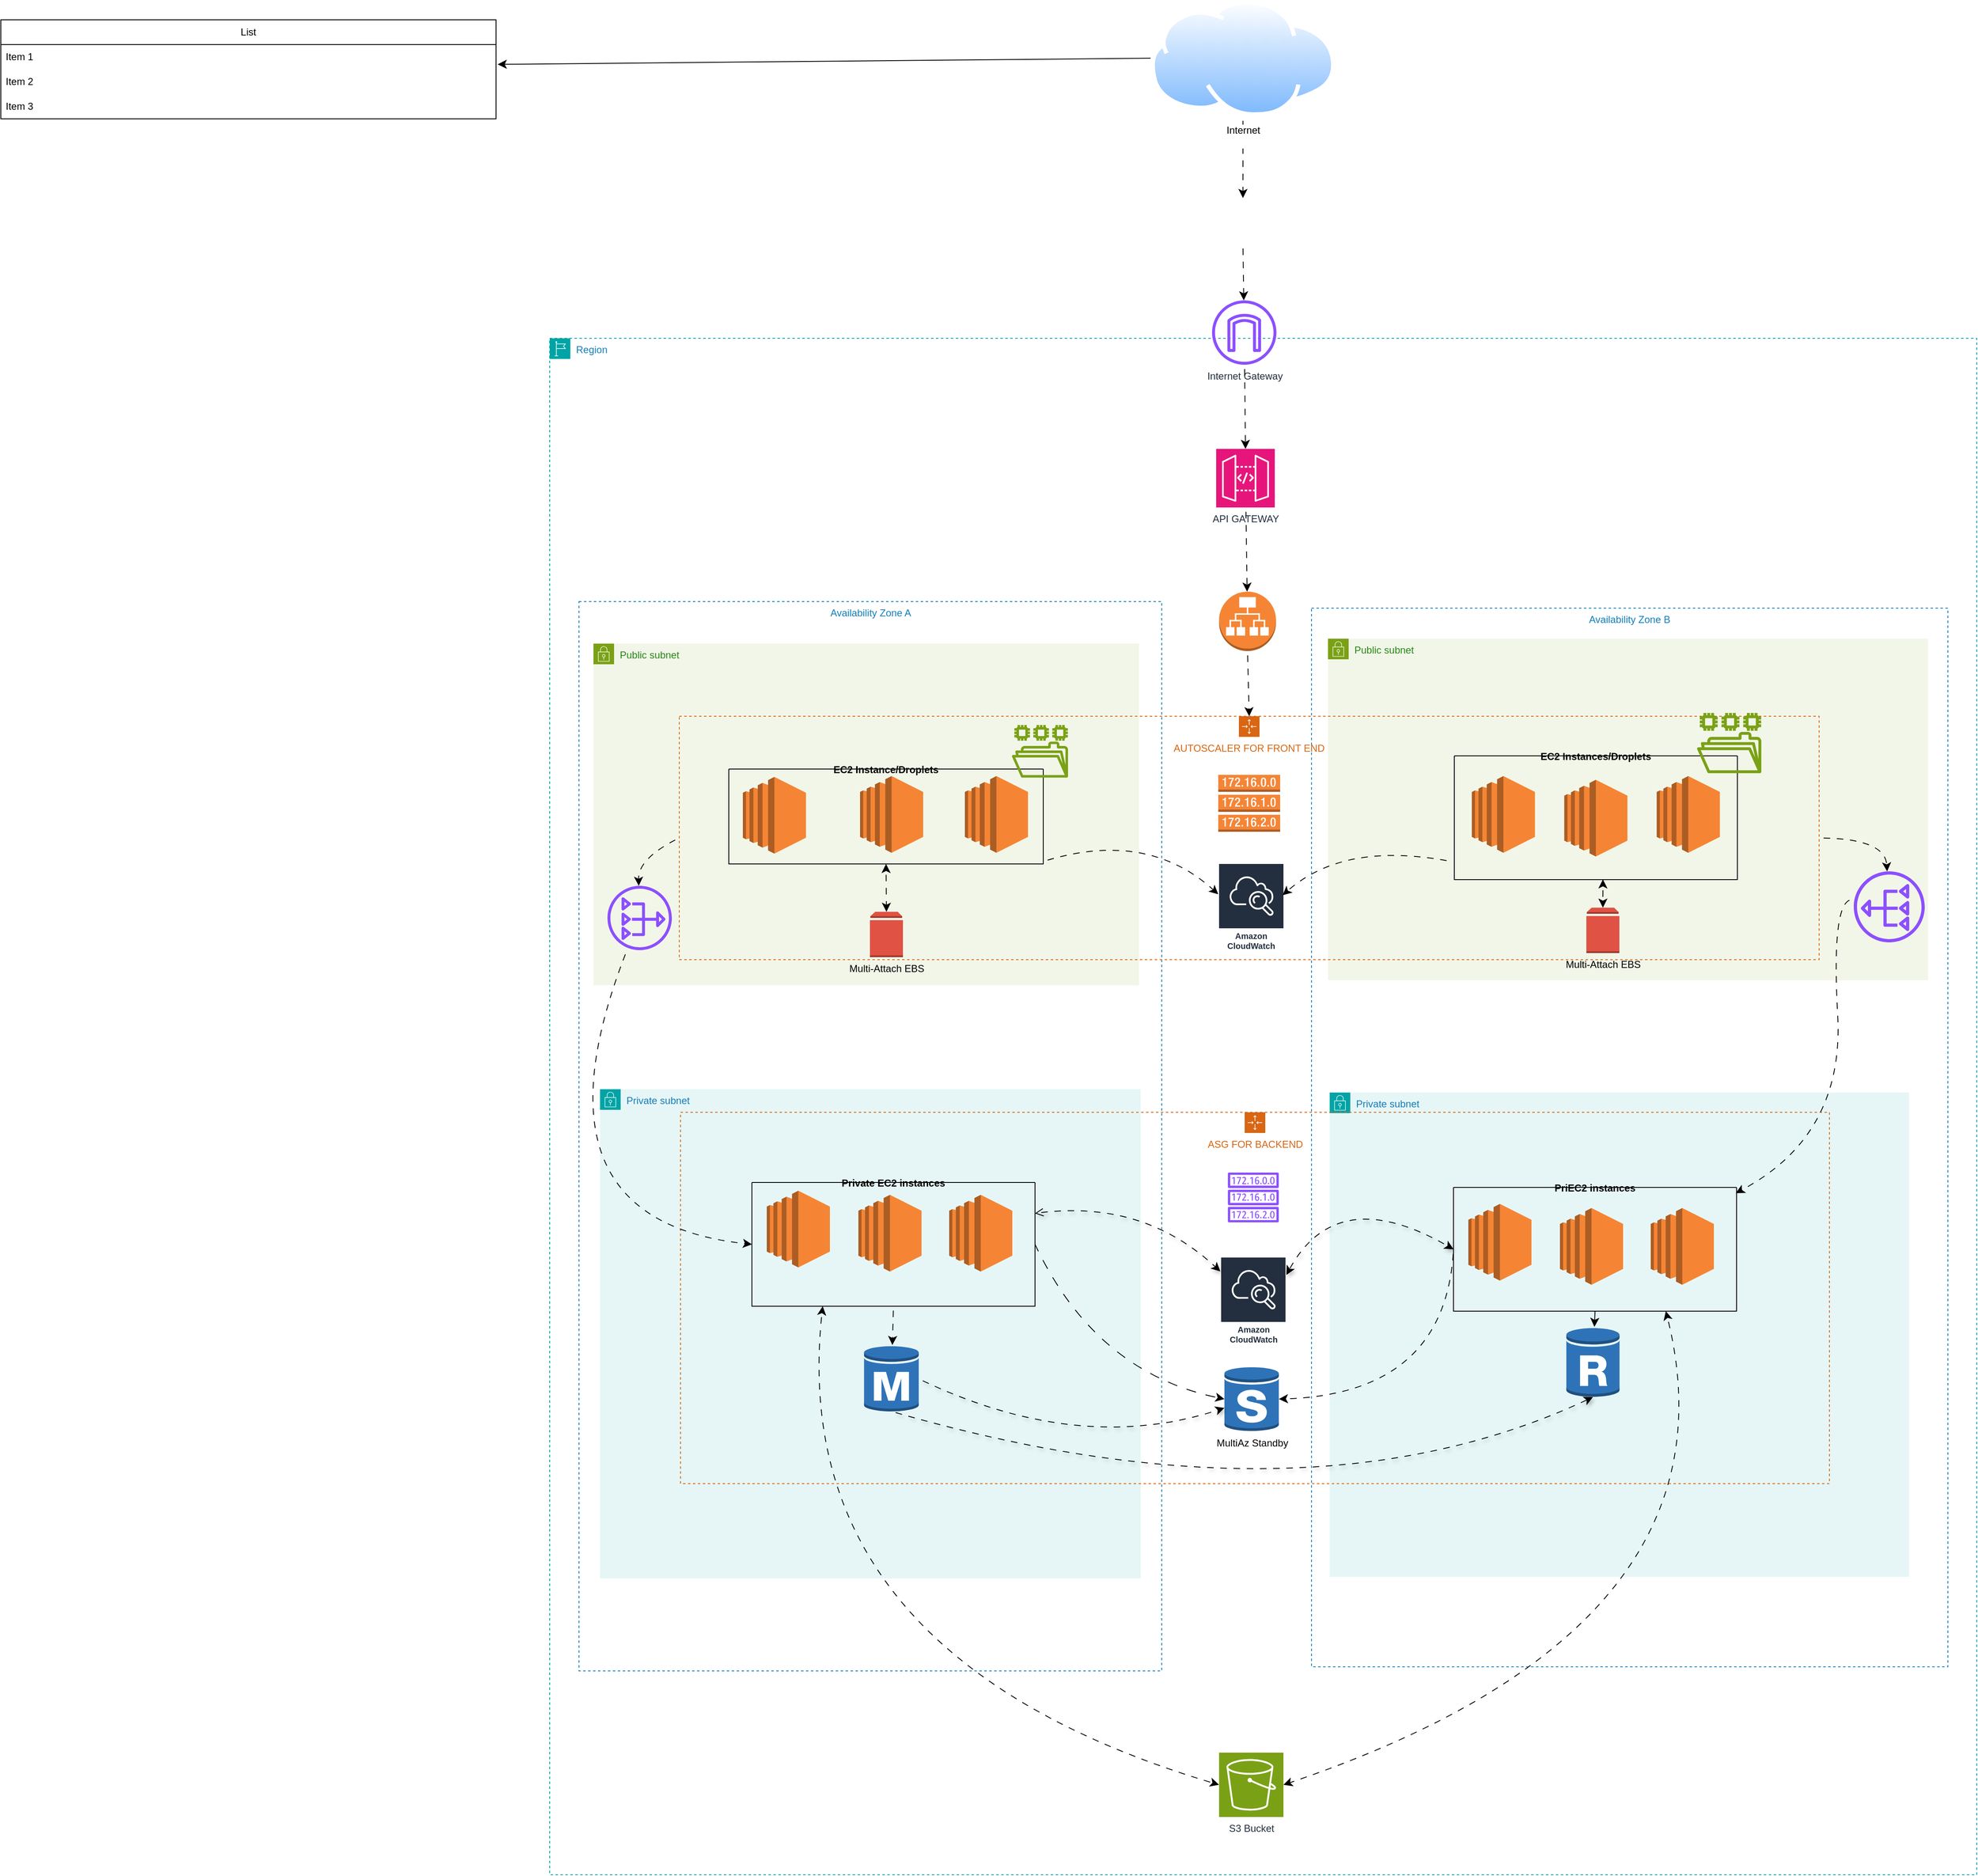 <mxfile version="24.7.4">
  <diagram name="Page-1" id="AvrR7I-T8kngShXja_Sl">
    <mxGraphModel dx="4973" dy="3110" grid="0" gridSize="10" guides="1" tooltips="1" connect="1" arrows="1" fold="1" page="0" pageScale="1" pageWidth="4681" pageHeight="3300" math="0" shadow="0">
      <root>
        <mxCell id="0" />
        <mxCell id="1" parent="0" />
        <mxCell id="LNBwgK4utnNbtnNtv1Aj-1" value="Region" style="points=[[0,0],[0.25,0],[0.5,0],[0.75,0],[1,0],[1,0.25],[1,0.5],[1,0.75],[1,1],[0.75,1],[0.5,1],[0.25,1],[0,1],[0,0.75],[0,0.5],[0,0.25]];outlineConnect=0;gradientColor=none;html=1;whiteSpace=wrap;fontSize=12;fontStyle=0;container=1;pointerEvents=0;collapsible=0;recursiveResize=0;shape=mxgraph.aws4.group;grIcon=mxgraph.aws4.group_region;strokeColor=#00A4A6;fillColor=none;verticalAlign=top;align=left;spacingLeft=30;fontColor=#147EBA;dashed=1;" vertex="1" parent="1">
          <mxGeometry x="-541" y="-216" width="1729" height="1862" as="geometry" />
        </mxCell>
        <mxCell id="LNBwgK4utnNbtnNtv1Aj-2" value="Availability Zone A" style="fillColor=none;strokeColor=#147EBA;dashed=1;verticalAlign=top;fontStyle=0;fontColor=#147EBA;whiteSpace=wrap;html=1;" vertex="1" parent="LNBwgK4utnNbtnNtv1Aj-1">
          <mxGeometry x="35.5" y="319" width="706" height="1296" as="geometry" />
        </mxCell>
        <mxCell id="LNBwgK4utnNbtnNtv1Aj-3" value="Availability Zone B" style="fillColor=none;strokeColor=#147EBA;dashed=1;verticalAlign=top;fontStyle=0;fontColor=#147EBA;whiteSpace=wrap;html=1;" vertex="1" parent="LNBwgK4utnNbtnNtv1Aj-1">
          <mxGeometry x="923" y="327" width="771" height="1283" as="geometry" />
        </mxCell>
        <mxCell id="LNBwgK4utnNbtnNtv1Aj-16" value="Public subnet" style="points=[[0,0],[0.25,0],[0.5,0],[0.75,0],[1,0],[1,0.25],[1,0.5],[1,0.75],[1,1],[0.75,1],[0.5,1],[0.25,1],[0,1],[0,0.75],[0,0.5],[0,0.25]];outlineConnect=0;gradientColor=none;html=1;whiteSpace=wrap;fontSize=12;fontStyle=0;container=1;pointerEvents=0;collapsible=0;recursiveResize=0;shape=mxgraph.aws4.group;grIcon=mxgraph.aws4.group_security_group;grStroke=0;strokeColor=#7AA116;fillColor=#F2F6E8;verticalAlign=top;align=left;spacingLeft=30;fontColor=#248814;dashed=0;" vertex="1" parent="LNBwgK4utnNbtnNtv1Aj-1">
          <mxGeometry x="943" y="364" width="727" height="414" as="geometry" />
        </mxCell>
        <mxCell id="LNBwgK4utnNbtnNtv1Aj-65" style="edgeStyle=none;curved=1;rounded=0;orthogonalLoop=1;jettySize=auto;html=1;exitX=0.5;exitY=1;exitDx=0;exitDy=0;exitPerimeter=0;entryX=0.5;entryY=0;entryDx=0;entryDy=0;fontSize=12;startSize=8;endSize=8;flowAnimation=1;" edge="1" parent="LNBwgK4utnNbtnNtv1Aj-1" source="LNBwgK4utnNbtnNtv1Aj-11" target="LNBwgK4utnNbtnNtv1Aj-4">
          <mxGeometry relative="1" as="geometry" />
        </mxCell>
        <mxCell id="LNBwgK4utnNbtnNtv1Aj-11" value="" style="outlineConnect=0;dashed=0;verticalLabelPosition=bottom;verticalAlign=top;align=center;html=1;shape=mxgraph.aws3.application_load_balancer;fillColor=#F58534;gradientColor=none;" vertex="1" parent="LNBwgK4utnNbtnNtv1Aj-1">
          <mxGeometry x="811" y="307" width="69" height="72" as="geometry" />
        </mxCell>
        <mxCell id="LNBwgK4utnNbtnNtv1Aj-15" value="Public subnet" style="points=[[0,0],[0.25,0],[0.5,0],[0.75,0],[1,0],[1,0.25],[1,0.5],[1,0.75],[1,1],[0.75,1],[0.5,1],[0.25,1],[0,1],[0,0.75],[0,0.5],[0,0.25]];outlineConnect=0;gradientColor=none;html=1;whiteSpace=wrap;fontSize=12;fontStyle=0;container=1;pointerEvents=0;collapsible=0;recursiveResize=0;shape=mxgraph.aws4.group;grIcon=mxgraph.aws4.group_security_group;grStroke=0;strokeColor=#7AA116;fillColor=#F2F6E8;verticalAlign=top;align=left;spacingLeft=30;fontColor=#248814;dashed=0;" vertex="1" parent="LNBwgK4utnNbtnNtv1Aj-1">
          <mxGeometry x="53" y="370" width="661" height="414" as="geometry" />
        </mxCell>
        <mxCell id="LNBwgK4utnNbtnNtv1Aj-53" style="edgeStyle=none;curved=1;rounded=0;orthogonalLoop=1;jettySize=auto;html=1;exitX=0;exitY=0.5;exitDx=0;exitDy=0;fontSize=12;startSize=8;endSize=8;flowAnimation=1;" edge="1" parent="LNBwgK4utnNbtnNtv1Aj-1" source="LNBwgK4utnNbtnNtv1Aj-4" target="LNBwgK4utnNbtnNtv1Aj-22">
          <mxGeometry relative="1" as="geometry">
            <Array as="points">
              <mxPoint x="107" y="630" />
            </Array>
          </mxGeometry>
        </mxCell>
        <mxCell id="LNBwgK4utnNbtnNtv1Aj-54" style="edgeStyle=none;curved=1;rounded=0;orthogonalLoop=1;jettySize=auto;html=1;exitX=1;exitY=0.5;exitDx=0;exitDy=0;fontSize=12;startSize=8;endSize=8;flowAnimation=1;" edge="1" parent="LNBwgK4utnNbtnNtv1Aj-1" source="LNBwgK4utnNbtnNtv1Aj-4" target="LNBwgK4utnNbtnNtv1Aj-51">
          <mxGeometry relative="1" as="geometry">
            <Array as="points">
              <mxPoint x="1618" y="606" />
            </Array>
          </mxGeometry>
        </mxCell>
        <mxCell id="LNBwgK4utnNbtnNtv1Aj-4" value="AUTOSCALER FOR FRONT END" style="points=[[0,0],[0.25,0],[0.5,0],[0.75,0],[1,0],[1,0.25],[1,0.5],[1,0.75],[1,1],[0.75,1],[0.5,1],[0.25,1],[0,1],[0,0.75],[0,0.5],[0,0.25]];outlineConnect=0;gradientColor=none;html=1;whiteSpace=wrap;fontSize=12;fontStyle=0;container=1;pointerEvents=0;collapsible=0;recursiveResize=0;shape=mxgraph.aws4.groupCenter;grIcon=mxgraph.aws4.group_auto_scaling_group;grStroke=1;strokeColor=#D86613;fillColor=none;verticalAlign=top;align=center;fontColor=#D86613;dashed=1;spacingTop=25;" vertex="1" parent="LNBwgK4utnNbtnNtv1Aj-1">
          <mxGeometry x="157" y="458" width="1381" height="295" as="geometry" />
        </mxCell>
        <mxCell id="LNBwgK4utnNbtnNtv1Aj-24" value="" style="outlineConnect=0;dashed=0;verticalLabelPosition=bottom;verticalAlign=top;align=center;html=1;shape=mxgraph.aws3.ec2;fillColor=#F58534;gradientColor=none;" vertex="1" parent="LNBwgK4utnNbtnNtv1Aj-4">
          <mxGeometry x="77" y="73.5" width="76.5" height="93" as="geometry" />
        </mxCell>
        <mxCell id="LNBwgK4utnNbtnNtv1Aj-44" value="" style="outlineConnect=0;dashed=0;verticalLabelPosition=bottom;verticalAlign=top;align=center;html=1;shape=mxgraph.aws3.route_table;fillColor=#F58536;gradientColor=none;" vertex="1" parent="LNBwgK4utnNbtnNtv1Aj-4">
          <mxGeometry x="653" y="71" width="75" height="69" as="geometry" />
        </mxCell>
        <mxCell id="LNBwgK4utnNbtnNtv1Aj-87" value="Amazon CloudWatch" style="sketch=0;outlineConnect=0;fontColor=#232F3E;gradientColor=none;strokeColor=#ffffff;fillColor=#232F3E;dashed=0;verticalLabelPosition=middle;verticalAlign=bottom;align=center;html=1;whiteSpace=wrap;fontSize=10;fontStyle=1;spacing=3;shape=mxgraph.aws4.productIcon;prIcon=mxgraph.aws4.cloudwatch;" vertex="1" parent="LNBwgK4utnNbtnNtv1Aj-4">
          <mxGeometry x="653" y="178" width="80" height="110" as="geometry" />
        </mxCell>
        <mxCell id="LNBwgK4utnNbtnNtv1Aj-95" style="edgeStyle=none;curved=1;rounded=0;orthogonalLoop=1;jettySize=auto;html=1;exitX=1;exitY=0.5;exitDx=0;exitDy=0;fontSize=12;startSize=8;endSize=8;flowAnimation=1;" edge="1" parent="LNBwgK4utnNbtnNtv1Aj-4">
          <mxGeometry relative="1" as="geometry">
            <mxPoint x="441" y="176" as="sourcePoint" />
            <mxPoint x="653" y="215.78" as="targetPoint" />
            <Array as="points">
              <mxPoint x="566" y="137" />
            </Array>
          </mxGeometry>
        </mxCell>
        <mxCell id="LNBwgK4utnNbtnNtv1Aj-96" style="edgeStyle=none;curved=1;rounded=0;orthogonalLoop=1;jettySize=auto;html=1;exitX=0;exitY=0.5;exitDx=0;exitDy=0;fontSize=12;startSize=8;endSize=8;flowAnimation=1;" edge="1" parent="LNBwgK4utnNbtnNtv1Aj-4">
          <mxGeometry relative="1" as="geometry">
            <mxPoint x="935" y="176" as="sourcePoint" />
            <mxPoint x="731.0" y="216.87" as="targetPoint" />
            <Array as="points">
              <mxPoint x="806" y="151" />
            </Array>
          </mxGeometry>
        </mxCell>
        <mxCell id="LNBwgK4utnNbtnNtv1Aj-110" value="Multi-Attach EBS" style="outlineConnect=0;dashed=0;verticalLabelPosition=bottom;verticalAlign=top;align=center;html=1;shape=mxgraph.aws3.volume;fillColor=#E05243;gradientColor=none;" vertex="1" parent="LNBwgK4utnNbtnNtv1Aj-4">
          <mxGeometry x="231" y="237" width="40" height="55" as="geometry" />
        </mxCell>
        <mxCell id="LNBwgK4utnNbtnNtv1Aj-19" value="Private subnet" style="points=[[0,0],[0.25,0],[0.5,0],[0.75,0],[1,0],[1,0.25],[1,0.5],[1,0.75],[1,1],[0.75,1],[0.5,1],[0.25,1],[0,1],[0,0.75],[0,0.5],[0,0.25]];outlineConnect=0;gradientColor=none;html=1;whiteSpace=wrap;fontSize=12;fontStyle=0;container=1;pointerEvents=0;collapsible=0;recursiveResize=0;shape=mxgraph.aws4.group;grIcon=mxgraph.aws4.group_security_group;grStroke=0;strokeColor=#00A4A6;fillColor=#E6F6F7;verticalAlign=top;align=left;spacingLeft=30;fontColor=#147EBA;dashed=0;" vertex="1" parent="LNBwgK4utnNbtnNtv1Aj-1">
          <mxGeometry x="61" y="910" width="655" height="593" as="geometry" />
        </mxCell>
        <mxCell id="LNBwgK4utnNbtnNtv1Aj-25" value="" style="outlineConnect=0;dashed=0;verticalLabelPosition=bottom;verticalAlign=top;align=center;html=1;shape=mxgraph.aws3.ec2;fillColor=#F58534;gradientColor=none;" vertex="1" parent="LNBwgK4utnNbtnNtv1Aj-1">
          <mxGeometry x="376" y="530.5" width="76.5" height="93" as="geometry" />
        </mxCell>
        <mxCell id="LNBwgK4utnNbtnNtv1Aj-28" value="" style="outlineConnect=0;dashed=0;verticalLabelPosition=bottom;verticalAlign=top;align=center;html=1;shape=mxgraph.aws3.ec2;fillColor=#F58534;gradientColor=none;" vertex="1" parent="LNBwgK4utnNbtnNtv1Aj-1">
          <mxGeometry x="503" y="530.5" width="76.5" height="93" as="geometry" />
        </mxCell>
        <mxCell id="LNBwgK4utnNbtnNtv1Aj-42" value="S3 Bucket&lt;div&gt;&lt;br&gt;&lt;/div&gt;" style="sketch=0;points=[[0,0,0],[0.25,0,0],[0.5,0,0],[0.75,0,0],[1,0,0],[0,1,0],[0.25,1,0],[0.5,1,0],[0.75,1,0],[1,1,0],[0,0.25,0],[0,0.5,0],[0,0.75,0],[1,0.25,0],[1,0.5,0],[1,0.75,0]];outlineConnect=0;fontColor=#232F3E;fillColor=#7AA116;strokeColor=#ffffff;dashed=0;verticalLabelPosition=bottom;verticalAlign=top;align=center;html=1;fontSize=12;fontStyle=0;aspect=fixed;shape=mxgraph.aws4.resourceIcon;resIcon=mxgraph.aws4.s3;" vertex="1" parent="LNBwgK4utnNbtnNtv1Aj-1">
          <mxGeometry x="811" y="1714" width="78" height="78" as="geometry" />
        </mxCell>
        <mxCell id="LNBwgK4utnNbtnNtv1Aj-22" value="" style="sketch=0;outlineConnect=0;fontColor=#232F3E;gradientColor=none;fillColor=#8C4FFF;strokeColor=none;dashed=0;verticalLabelPosition=bottom;verticalAlign=top;align=center;html=1;fontSize=12;fontStyle=0;aspect=fixed;pointerEvents=1;shape=mxgraph.aws4.nat_gateway;" vertex="1" parent="LNBwgK4utnNbtnNtv1Aj-1">
          <mxGeometry x="70" y="663.5" width="78" height="78" as="geometry" />
        </mxCell>
        <mxCell id="LNBwgK4utnNbtnNtv1Aj-57" value="" style="outlineConnect=0;dashed=0;verticalLabelPosition=bottom;verticalAlign=top;align=center;html=1;shape=mxgraph.aws3.rds_db_instance;fillColor=#2E73B8;gradientColor=none;" vertex="1" parent="LNBwgK4utnNbtnNtv1Aj-1">
          <mxGeometry x="1224" y="1134" width="65" height="81" as="geometry" />
        </mxCell>
        <mxCell id="LNBwgK4utnNbtnNtv1Aj-20" value="Private subnet" style="points=[[0,0],[0.25,0],[0.5,0],[0.75,0],[1,0],[1,0.25],[1,0.5],[1,0.75],[1,1],[0.75,1],[0.5,1],[0.25,1],[0,1],[0,0.75],[0,0.5],[0,0.25]];outlineConnect=0;gradientColor=none;html=1;whiteSpace=wrap;fontSize=12;fontStyle=0;container=1;pointerEvents=0;collapsible=0;recursiveResize=0;shape=mxgraph.aws4.group;grIcon=mxgraph.aws4.group_security_group;grStroke=0;strokeColor=#00A4A6;fillColor=#E6F6F7;verticalAlign=top;align=left;spacingLeft=30;fontColor=#147EBA;dashed=0;" vertex="1" parent="LNBwgK4utnNbtnNtv1Aj-1">
          <mxGeometry x="945" y="914" width="702" height="587" as="geometry" />
        </mxCell>
        <mxCell id="LNBwgK4utnNbtnNtv1Aj-10" value="ASG FOR BACKEND" style="points=[[0,0],[0.25,0],[0.5,0],[0.75,0],[1,0],[1,0.25],[1,0.5],[1,0.75],[1,1],[0.75,1],[0.5,1],[0.25,1],[0,1],[0,0.75],[0,0.5],[0,0.25]];outlineConnect=0;gradientColor=none;html=1;whiteSpace=wrap;fontSize=12;fontStyle=0;container=1;pointerEvents=0;collapsible=0;recursiveResize=0;shape=mxgraph.aws4.groupCenter;grIcon=mxgraph.aws4.group_auto_scaling_group;grStroke=1;strokeColor=#D86613;fillColor=none;verticalAlign=top;align=center;fontColor=#D86613;dashed=1;spacingTop=25;" vertex="1" parent="LNBwgK4utnNbtnNtv1Aj-1">
          <mxGeometry x="158.5" y="938" width="1392" height="450" as="geometry" />
        </mxCell>
        <mxCell id="LNBwgK4utnNbtnNtv1Aj-46" value="" style="sketch=0;outlineConnect=0;fontColor=#232F3E;gradientColor=none;fillColor=#8C4FFF;strokeColor=none;dashed=0;verticalLabelPosition=bottom;verticalAlign=top;align=center;html=1;fontSize=12;fontStyle=0;aspect=fixed;pointerEvents=1;shape=mxgraph.aws4.route_table;" vertex="1" parent="LNBwgK4utnNbtnNtv1Aj-10">
          <mxGeometry x="663" y="73" width="62" height="60.41" as="geometry" />
        </mxCell>
        <mxCell id="LNBwgK4utnNbtnNtv1Aj-58" value="MultiAz Standby&lt;div&gt;&lt;br&gt;&lt;/div&gt;" style="outlineConnect=0;dashed=0;verticalLabelPosition=bottom;verticalAlign=top;align=center;html=1;shape=mxgraph.aws3.rds_db_instance_standby_multi_az;fillColor=#2E73B8;gradientColor=none;" vertex="1" parent="LNBwgK4utnNbtnNtv1Aj-10">
          <mxGeometry x="659" y="308" width="66" height="79" as="geometry" />
        </mxCell>
        <mxCell id="LNBwgK4utnNbtnNtv1Aj-91" style="edgeStyle=none;curved=1;rounded=0;orthogonalLoop=1;jettySize=auto;html=1;exitX=1;exitY=0.5;exitDx=0;exitDy=0;exitPerimeter=0;fontSize=12;startSize=8;endSize=8;flowAnimation=1;shadow=1;" edge="1" parent="LNBwgK4utnNbtnNtv1Aj-10" source="LNBwgK4utnNbtnNtv1Aj-56" target="LNBwgK4utnNbtnNtv1Aj-58">
          <mxGeometry relative="1" as="geometry">
            <Array as="points">
              <mxPoint x="482.5" y="416" />
            </Array>
          </mxGeometry>
        </mxCell>
        <mxCell id="LNBwgK4utnNbtnNtv1Aj-56" value="" style="outlineConnect=0;dashed=0;verticalLabelPosition=bottom;verticalAlign=top;align=center;html=1;shape=mxgraph.aws3.rds_db_instance;fillColor=#2E73B8;gradientColor=none;" vertex="1" parent="LNBwgK4utnNbtnNtv1Aj-10">
          <mxGeometry x="222.37" y="282" width="66.25" height="82" as="geometry" />
        </mxCell>
        <mxCell id="LNBwgK4utnNbtnNtv1Aj-68" value="" style="outlineConnect=0;dashed=0;verticalLabelPosition=bottom;verticalAlign=top;align=center;html=1;shape=mxgraph.aws3.rds_db_instance_read_replica;fillColor=#2E73B8;gradientColor=none;" vertex="1" parent="LNBwgK4utnNbtnNtv1Aj-10">
          <mxGeometry x="1073.25" y="260" width="64.5" height="86" as="geometry" />
        </mxCell>
        <mxCell id="LNBwgK4utnNbtnNtv1Aj-88" value="Amazon CloudWatch" style="sketch=0;outlineConnect=0;fontColor=#232F3E;gradientColor=none;strokeColor=#ffffff;fillColor=#232F3E;dashed=0;verticalLabelPosition=middle;verticalAlign=bottom;align=center;html=1;whiteSpace=wrap;fontSize=10;fontStyle=1;spacing=3;shape=mxgraph.aws4.productIcon;prIcon=mxgraph.aws4.cloudwatch;" vertex="1" parent="LNBwgK4utnNbtnNtv1Aj-10">
          <mxGeometry x="654" y="175" width="80" height="110" as="geometry" />
        </mxCell>
        <mxCell id="LNBwgK4utnNbtnNtv1Aj-90" style="edgeStyle=none;curved=1;rounded=0;orthogonalLoop=1;jettySize=auto;html=1;exitX=0;exitY=0.5;exitDx=0;exitDy=0;fontSize=12;startSize=8;endSize=8;startArrow=classic;startFill=1;flowAnimation=1;shadow=1;" edge="1" parent="LNBwgK4utnNbtnNtv1Aj-10" source="LNBwgK4utnNbtnNtv1Aj-61">
          <mxGeometry relative="1" as="geometry">
            <mxPoint x="936.5" y="71" as="sourcePoint" />
            <mxPoint x="734" y="197.068" as="targetPoint" />
            <Array as="points">
              <mxPoint x="795.5" y="85" />
            </Array>
          </mxGeometry>
        </mxCell>
        <mxCell id="LNBwgK4utnNbtnNtv1Aj-92" style="edgeStyle=none;curved=1;rounded=0;orthogonalLoop=1;jettySize=auto;html=1;exitX=0.5;exitY=0.98;exitDx=0;exitDy=0;exitPerimeter=0;entryX=0.5;entryY=0.99;entryDx=0;entryDy=0;entryPerimeter=0;fontSize=12;startSize=8;endSize=8;flowAnimation=1;shadow=1;" edge="1" parent="LNBwgK4utnNbtnNtv1Aj-10" source="LNBwgK4utnNbtnNtv1Aj-56" target="LNBwgK4utnNbtnNtv1Aj-68">
          <mxGeometry relative="1" as="geometry">
            <Array as="points">
              <mxPoint x="756.5" y="508" />
            </Array>
          </mxGeometry>
        </mxCell>
        <mxCell id="LNBwgK4utnNbtnNtv1Aj-109" style="edgeStyle=none;curved=1;rounded=0;orthogonalLoop=1;jettySize=auto;html=1;entryX=1;entryY=0.5;entryDx=0;entryDy=0;fontSize=12;startSize=8;endSize=8;flowAnimation=1;" edge="1" parent="LNBwgK4utnNbtnNtv1Aj-10" source="LNBwgK4utnNbtnNtv1Aj-51">
          <mxGeometry relative="1" as="geometry">
            <mxPoint x="1367.363" y="-333.0" as="sourcePoint" />
            <mxPoint x="1278.5" y="98" as="targetPoint" />
            <Array as="points">
              <mxPoint x="1394" y="-263" />
              <mxPoint x="1410" y="28" />
            </Array>
          </mxGeometry>
        </mxCell>
        <mxCell id="LNBwgK4utnNbtnNtv1Aj-51" value="" style="sketch=0;outlineConnect=0;fontColor=#232F3E;gradientColor=none;fillColor=#8C4FFF;strokeColor=none;dashed=0;verticalLabelPosition=bottom;verticalAlign=top;align=center;html=1;fontSize=12;fontStyle=0;aspect=fixed;pointerEvents=1;shape=mxgraph.aws4.nat_gateway;flipH=1;" vertex="1" parent="LNBwgK4utnNbtnNtv1Aj-1">
          <mxGeometry x="1580" y="646" width="86" height="86" as="geometry" />
        </mxCell>
        <mxCell id="LNBwgK4utnNbtnNtv1Aj-84" style="edgeStyle=none;curved=1;rounded=0;orthogonalLoop=1;jettySize=auto;html=1;exitX=0.5;exitY=1;exitDx=0;exitDy=0;exitPerimeter=0;fontSize=12;startSize=8;endSize=8;" edge="1" parent="LNBwgK4utnNbtnNtv1Aj-1" source="LNBwgK4utnNbtnNtv1Aj-42" target="LNBwgK4utnNbtnNtv1Aj-42">
          <mxGeometry relative="1" as="geometry" />
        </mxCell>
        <mxCell id="LNBwgK4utnNbtnNtv1Aj-5" value="Internet Gateway" style="sketch=0;outlineConnect=0;fontColor=#232F3E;gradientColor=none;fillColor=#8C4FFF;strokeColor=none;dashed=0;verticalLabelPosition=bottom;verticalAlign=top;align=center;html=1;fontSize=12;fontStyle=0;aspect=fixed;pointerEvents=1;shape=mxgraph.aws4.internet_gateway;" vertex="1" parent="LNBwgK4utnNbtnNtv1Aj-1">
          <mxGeometry x="802.5" y="-46" width="78" height="78" as="geometry" />
        </mxCell>
        <mxCell id="LNBwgK4utnNbtnNtv1Aj-102" style="edgeStyle=none;curved=1;rounded=0;orthogonalLoop=1;jettySize=auto;html=1;fontSize=12;startSize=8;endSize=8;flowAnimation=1;" edge="1" parent="LNBwgK4utnNbtnNtv1Aj-1" source="LNBwgK4utnNbtnNtv1Aj-99" target="LNBwgK4utnNbtnNtv1Aj-11">
          <mxGeometry relative="1" as="geometry" />
        </mxCell>
        <mxCell id="LNBwgK4utnNbtnNtv1Aj-99" value="API GATEWAY&lt;div&gt;&lt;br&gt;&lt;/div&gt;" style="sketch=0;points=[[0,0,0],[0.25,0,0],[0.5,0,0],[0.75,0,0],[1,0,0],[0,1,0],[0.25,1,0],[0.5,1,0],[0.75,1,0],[1,1,0],[0,0.25,0],[0,0.5,0],[0,0.75,0],[1,0.25,0],[1,0.5,0],[1,0.75,0]];outlineConnect=0;fontColor=#232F3E;fillColor=#E7157B;strokeColor=#ffffff;dashed=0;verticalLabelPosition=bottom;verticalAlign=top;align=center;html=1;fontSize=12;fontStyle=0;aspect=fixed;shape=mxgraph.aws4.resourceIcon;resIcon=mxgraph.aws4.api_gateway;" vertex="1" parent="LNBwgK4utnNbtnNtv1Aj-1">
          <mxGeometry x="807.5" y="134" width="71" height="71" as="geometry" />
        </mxCell>
        <mxCell id="LNBwgK4utnNbtnNtv1Aj-101" style="edgeStyle=none;curved=1;rounded=0;orthogonalLoop=1;jettySize=auto;html=1;entryX=0.5;entryY=0;entryDx=0;entryDy=0;entryPerimeter=0;fontSize=12;startSize=8;endSize=8;flowAnimation=1;" edge="1" parent="LNBwgK4utnNbtnNtv1Aj-1" source="LNBwgK4utnNbtnNtv1Aj-5" target="LNBwgK4utnNbtnNtv1Aj-99">
          <mxGeometry relative="1" as="geometry" />
        </mxCell>
        <mxCell id="LNBwgK4utnNbtnNtv1Aj-114" value="" style="group" vertex="1" connectable="0" parent="LNBwgK4utnNbtnNtv1Aj-1">
          <mxGeometry x="1117.25" y="530.5" width="300.5" height="93" as="geometry" />
        </mxCell>
        <mxCell id="LNBwgK4utnNbtnNtv1Aj-26" value="" style="outlineConnect=0;dashed=0;verticalLabelPosition=bottom;verticalAlign=top;align=center;html=1;shape=mxgraph.aws3.ec2;fillColor=#F58534;gradientColor=none;" vertex="1" parent="LNBwgK4utnNbtnNtv1Aj-114">
          <mxGeometry width="76.5" height="93" as="geometry" />
        </mxCell>
        <mxCell id="LNBwgK4utnNbtnNtv1Aj-27" value="" style="outlineConnect=0;dashed=0;verticalLabelPosition=bottom;verticalAlign=top;align=center;html=1;shape=mxgraph.aws3.ec2;fillColor=#F58534;gradientColor=none;" vertex="1" parent="LNBwgK4utnNbtnNtv1Aj-114">
          <mxGeometry x="224" width="76.5" height="93" as="geometry" />
        </mxCell>
        <mxCell id="LNBwgK4utnNbtnNtv1Aj-115" value="" style="edgeStyle=none;curved=1;rounded=0;orthogonalLoop=1;jettySize=auto;html=1;fontSize=12;startSize=8;endSize=8;entryX=0.525;entryY=0.998;entryDx=0;entryDy=0;entryPerimeter=0;startArrow=classic;startFill=1;flowAnimation=1;" edge="1" parent="LNBwgK4utnNbtnNtv1Aj-1" source="LNBwgK4utnNbtnNtv1Aj-113" target="LNBwgK4utnNbtnNtv1Aj-62">
          <mxGeometry relative="1" as="geometry" />
        </mxCell>
        <mxCell id="LNBwgK4utnNbtnNtv1Aj-113" value="Multi-Attach EBS" style="outlineConnect=0;dashed=0;verticalLabelPosition=bottom;verticalAlign=top;align=center;html=1;shape=mxgraph.aws3.volume;fillColor=#E05243;gradientColor=none;" vertex="1" parent="LNBwgK4utnNbtnNtv1Aj-1">
          <mxGeometry x="1256" y="690" width="40" height="55" as="geometry" />
        </mxCell>
        <mxCell id="LNBwgK4utnNbtnNtv1Aj-62" value="EC2 Instances/Droplets" style="swimlane;startSize=0;" vertex="1" parent="LNBwgK4utnNbtnNtv1Aj-1">
          <mxGeometry x="1096" y="506" width="343" height="150" as="geometry" />
        </mxCell>
        <mxCell id="LNBwgK4utnNbtnNtv1Aj-29" value="" style="outlineConnect=0;dashed=0;verticalLabelPosition=bottom;verticalAlign=top;align=center;html=1;shape=mxgraph.aws3.ec2;fillColor=#F58534;gradientColor=none;" vertex="1" parent="LNBwgK4utnNbtnNtv1Aj-62">
          <mxGeometry x="133.25" y="29" width="76.5" height="93" as="geometry" />
        </mxCell>
        <mxCell id="LNBwgK4utnNbtnNtv1Aj-105" style="edgeStyle=none;curved=1;rounded=0;orthogonalLoop=1;jettySize=auto;html=1;exitX=0.5;exitY=1;exitDx=0;exitDy=0;fontSize=12;startSize=8;endSize=8;flowAnimation=1;" edge="1" parent="1" source="LNBwgK4utnNbtnNtv1Aj-7" target="LNBwgK4utnNbtnNtv1Aj-47">
          <mxGeometry relative="1" as="geometry" />
        </mxCell>
        <mxCell id="LNBwgK4utnNbtnNtv1Aj-119" style="edgeStyle=none;curved=1;rounded=0;orthogonalLoop=1;jettySize=auto;html=1;exitX=0;exitY=0.5;exitDx=0;exitDy=0;fontSize=12;startSize=8;endSize=8;" edge="1" parent="1" source="LNBwgK4utnNbtnNtv1Aj-7">
          <mxGeometry relative="1" as="geometry">
            <mxPoint x="-604" y="-548" as="targetPoint" />
          </mxGeometry>
        </mxCell>
        <mxCell id="LNBwgK4utnNbtnNtv1Aj-7" value="Internet&lt;div&gt;&lt;br&gt;&lt;/div&gt;" style="image;aspect=fixed;perimeter=ellipsePerimeter;html=1;align=center;shadow=0;dashed=0;spacingTop=3;image=img/lib/active_directory/internet_cloud.svg;" vertex="1" parent="1">
          <mxGeometry x="186.93" y="-626" width="224" height="141.12" as="geometry" />
        </mxCell>
        <mxCell id="LNBwgK4utnNbtnNtv1Aj-33" value="" style="outlineConnect=0;dashed=0;verticalLabelPosition=bottom;verticalAlign=top;align=center;html=1;shape=mxgraph.aws3.ec2;fillColor=#F58534;gradientColor=none;" vertex="1" parent="1">
          <mxGeometry x="572" y="833" width="76.5" height="93" as="geometry" />
        </mxCell>
        <mxCell id="LNBwgK4utnNbtnNtv1Aj-34" value="" style="outlineConnect=0;dashed=0;verticalLabelPosition=bottom;verticalAlign=top;align=center;html=1;shape=mxgraph.aws3.ec2;fillColor=#F58534;gradientColor=none;" vertex="1" parent="1">
          <mxGeometry x="793" y="838" width="76.5" height="93" as="geometry" />
        </mxCell>
        <mxCell id="LNBwgK4utnNbtnNtv1Aj-35" value="" style="outlineConnect=0;dashed=0;verticalLabelPosition=bottom;verticalAlign=top;align=center;html=1;shape=mxgraph.aws3.ec2;fillColor=#F58534;gradientColor=none;" vertex="1" parent="1">
          <mxGeometry x="683" y="838" width="76.5" height="93" as="geometry" />
        </mxCell>
        <mxCell id="LNBwgK4utnNbtnNtv1Aj-104" style="edgeStyle=none;curved=1;rounded=0;orthogonalLoop=1;jettySize=auto;html=1;exitX=0.5;exitY=1;exitDx=0;exitDy=0;fontSize=12;startSize=8;endSize=8;flowAnimation=1;" edge="1" parent="1" source="LNBwgK4utnNbtnNtv1Aj-47" target="LNBwgK4utnNbtnNtv1Aj-5">
          <mxGeometry relative="1" as="geometry" />
        </mxCell>
        <mxCell id="LNBwgK4utnNbtnNtv1Aj-47" value="" style="shape=image;verticalLabelPosition=bottom;labelBackgroundColor=default;verticalAlign=top;aspect=fixed;imageAspect=0;image=https://cf-assets.www.cloudflare.com/slt3lc6tev37/7bIgGp4hk4SFO0o3SBbOKJ/b48185dcf20c579960afad879b25ea11/CF_logo_stacked_blktype.jpg;" vertex="1" parent="1">
          <mxGeometry x="216" y="-386" width="165.86" height="55.98" as="geometry" />
        </mxCell>
        <mxCell id="LNBwgK4utnNbtnNtv1Aj-69" style="edgeStyle=none;curved=1;rounded=0;orthogonalLoop=1;jettySize=auto;html=1;exitX=0.5;exitY=1;exitDx=0;exitDy=0;fontSize=12;startSize=8;endSize=8;flowAnimation=1;" edge="1" parent="1" source="LNBwgK4utnNbtnNtv1Aj-60" target="LNBwgK4utnNbtnNtv1Aj-56">
          <mxGeometry relative="1" as="geometry" />
        </mxCell>
        <mxCell id="LNBwgK4utnNbtnNtv1Aj-89" style="edgeStyle=none;curved=1;rounded=0;orthogonalLoop=1;jettySize=auto;html=1;exitX=1;exitY=0.25;exitDx=0;exitDy=0;fontSize=12;startSize=8;endSize=8;startArrow=open;startFill=0;flowAnimation=1;shadow=1;" edge="1" parent="1" source="LNBwgK4utnNbtnNtv1Aj-60" target="LNBwgK4utnNbtnNtv1Aj-88">
          <mxGeometry relative="1" as="geometry">
            <Array as="points">
              <mxPoint x="177" y="827" />
            </Array>
          </mxGeometry>
        </mxCell>
        <mxCell id="LNBwgK4utnNbtnNtv1Aj-60" value="Private EC2 instances" style="swimlane;startSize=0;" vertex="1" parent="1">
          <mxGeometry x="-296" y="807" width="343" height="150" as="geometry" />
        </mxCell>
        <mxCell id="LNBwgK4utnNbtnNtv1Aj-72" style="edgeStyle=none;curved=1;rounded=0;orthogonalLoop=1;jettySize=auto;html=1;exitX=0.5;exitY=1;exitDx=0;exitDy=0;fontSize=12;startSize=8;endSize=8;" edge="1" parent="1" source="LNBwgK4utnNbtnNtv1Aj-61" target="LNBwgK4utnNbtnNtv1Aj-68">
          <mxGeometry relative="1" as="geometry" />
        </mxCell>
        <mxCell id="LNBwgK4utnNbtnNtv1Aj-61" value="PriEC2 instances" style="swimlane;startSize=0;" vertex="1" parent="1">
          <mxGeometry x="554" y="813" width="343" height="150" as="geometry" />
        </mxCell>
        <mxCell id="LNBwgK4utnNbtnNtv1Aj-63" value="EC2 Instance/Droplets" style="swimlane;startSize=0;" vertex="1" parent="1">
          <mxGeometry x="-324" y="306" width="381" height="115" as="geometry" />
        </mxCell>
        <mxCell id="LNBwgK4utnNbtnNtv1Aj-70" style="edgeStyle=none;curved=1;rounded=0;orthogonalLoop=1;jettySize=auto;html=1;exitX=1;exitY=0.5;exitDx=0;exitDy=0;entryX=0;entryY=0.5;entryDx=0;entryDy=0;entryPerimeter=0;fontSize=12;startSize=8;endSize=8;dashed=1;dashPattern=12 12;flowAnimation=1;" edge="1" parent="1" source="LNBwgK4utnNbtnNtv1Aj-60" target="LNBwgK4utnNbtnNtv1Aj-58">
          <mxGeometry relative="1" as="geometry">
            <Array as="points">
              <mxPoint x="120" y="1037" />
            </Array>
          </mxGeometry>
        </mxCell>
        <mxCell id="LNBwgK4utnNbtnNtv1Aj-73" style="edgeStyle=none;curved=1;rounded=0;orthogonalLoop=1;jettySize=auto;html=1;exitX=0;exitY=0.5;exitDx=0;exitDy=0;entryX=1;entryY=0.5;entryDx=0;entryDy=0;entryPerimeter=0;fontSize=12;startSize=8;endSize=8;dashed=1;dashPattern=8 8;flowAnimation=1;" edge="1" parent="1" source="LNBwgK4utnNbtnNtv1Aj-61" target="LNBwgK4utnNbtnNtv1Aj-58">
          <mxGeometry relative="1" as="geometry">
            <Array as="points">
              <mxPoint x="545" y="1063" />
            </Array>
          </mxGeometry>
        </mxCell>
        <mxCell id="LNBwgK4utnNbtnNtv1Aj-100" style="edgeStyle=none;curved=1;rounded=0;orthogonalLoop=1;jettySize=auto;html=1;exitX=0.5;exitY=0;exitDx=0;exitDy=0;fontSize=12;startSize=8;endSize=8;" edge="1" parent="1" source="LNBwgK4utnNbtnNtv1Aj-47" target="LNBwgK4utnNbtnNtv1Aj-47">
          <mxGeometry relative="1" as="geometry" />
        </mxCell>
        <mxCell id="LNBwgK4utnNbtnNtv1Aj-106" style="edgeStyle=none;curved=1;rounded=0;orthogonalLoop=1;jettySize=auto;html=1;entryX=0;entryY=0.5;entryDx=0;entryDy=0;fontSize=12;startSize=8;endSize=8;flowAnimation=1;" edge="1" parent="1" source="LNBwgK4utnNbtnNtv1Aj-22" target="LNBwgK4utnNbtnNtv1Aj-60">
          <mxGeometry relative="1" as="geometry">
            <Array as="points">
              <mxPoint x="-576" y="852" />
            </Array>
          </mxGeometry>
        </mxCell>
        <mxCell id="LNBwgK4utnNbtnNtv1Aj-116" style="edgeStyle=none;curved=1;rounded=0;orthogonalLoop=1;jettySize=auto;html=1;exitX=0.5;exitY=1;exitDx=0;exitDy=0;entryX=0.5;entryY=0;entryDx=0;entryDy=0;entryPerimeter=0;fontSize=12;startSize=8;endSize=8;startArrow=classic;startFill=1;flowAnimation=1;" edge="1" parent="1" source="LNBwgK4utnNbtnNtv1Aj-63" target="LNBwgK4utnNbtnNtv1Aj-110">
          <mxGeometry relative="1" as="geometry" />
        </mxCell>
        <mxCell id="LNBwgK4utnNbtnNtv1Aj-117" style="edgeStyle=none;curved=1;rounded=0;orthogonalLoop=1;jettySize=auto;html=1;exitX=0.25;exitY=1;exitDx=0;exitDy=0;entryX=0;entryY=0.5;entryDx=0;entryDy=0;entryPerimeter=0;fontSize=12;startSize=8;endSize=8;startArrow=classic;startFill=1;flowAnimation=1;" edge="1" parent="1" source="LNBwgK4utnNbtnNtv1Aj-60" target="LNBwgK4utnNbtnNtv1Aj-42">
          <mxGeometry relative="1" as="geometry">
            <Array as="points">
              <mxPoint x="-256" y="1380" />
            </Array>
          </mxGeometry>
        </mxCell>
        <mxCell id="LNBwgK4utnNbtnNtv1Aj-118" style="edgeStyle=none;curved=1;rounded=0;orthogonalLoop=1;jettySize=auto;html=1;exitX=0.75;exitY=1;exitDx=0;exitDy=0;entryX=1;entryY=0.5;entryDx=0;entryDy=0;entryPerimeter=0;fontSize=12;startSize=8;endSize=8;startArrow=classic;startFill=1;flowAnimation=1;" edge="1" parent="1" source="LNBwgK4utnNbtnNtv1Aj-61" target="LNBwgK4utnNbtnNtv1Aj-42">
          <mxGeometry relative="1" as="geometry">
            <Array as="points">
              <mxPoint x="908" y="1348" />
            </Array>
          </mxGeometry>
        </mxCell>
        <mxCell id="LNBwgK4utnNbtnNtv1Aj-122" value="" style="sketch=0;outlineConnect=0;fontColor=#232F3E;gradientColor=none;fillColor=#7AA116;strokeColor=none;dashed=0;verticalLabelPosition=bottom;verticalAlign=top;align=center;html=1;fontSize=12;fontStyle=0;aspect=fixed;pointerEvents=1;shape=mxgraph.aws4.file_system;" vertex="1" parent="1">
          <mxGeometry x="849" y="238" width="78" height="73" as="geometry" />
        </mxCell>
        <mxCell id="LNBwgK4utnNbtnNtv1Aj-123" value="" style="sketch=0;outlineConnect=0;fontColor=#232F3E;gradientColor=none;fillColor=#7AA116;strokeColor=none;dashed=0;verticalLabelPosition=bottom;verticalAlign=top;align=center;html=1;fontSize=12;fontStyle=0;aspect=fixed;pointerEvents=1;shape=mxgraph.aws4.file_system;" vertex="1" parent="1">
          <mxGeometry x="19" y="248" width="68" height="73" as="geometry" />
        </mxCell>
        <mxCell id="LNBwgK4utnNbtnNtv1Aj-124" value="List" style="swimlane;fontStyle=0;childLayout=stackLayout;horizontal=1;startSize=30;horizontalStack=0;resizeParent=1;resizeParentMax=0;resizeLast=0;collapsible=1;marginBottom=0;whiteSpace=wrap;html=1;" vertex="1" parent="1">
          <mxGeometry x="-1206" y="-602" width="600" height="120" as="geometry" />
        </mxCell>
        <mxCell id="LNBwgK4utnNbtnNtv1Aj-125" value="Item 1" style="text;strokeColor=none;fillColor=none;align=left;verticalAlign=middle;spacingLeft=4;spacingRight=4;overflow=hidden;points=[[0,0.5],[1,0.5]];portConstraint=eastwest;rotatable=0;whiteSpace=wrap;html=1;" vertex="1" parent="LNBwgK4utnNbtnNtv1Aj-124">
          <mxGeometry y="30" width="600" height="30" as="geometry" />
        </mxCell>
        <mxCell id="LNBwgK4utnNbtnNtv1Aj-126" value="Item 2" style="text;strokeColor=none;fillColor=none;align=left;verticalAlign=middle;spacingLeft=4;spacingRight=4;overflow=hidden;points=[[0,0.5],[1,0.5]];portConstraint=eastwest;rotatable=0;whiteSpace=wrap;html=1;" vertex="1" parent="LNBwgK4utnNbtnNtv1Aj-124">
          <mxGeometry y="60" width="600" height="30" as="geometry" />
        </mxCell>
        <mxCell id="LNBwgK4utnNbtnNtv1Aj-127" value="Item 3" style="text;strokeColor=none;fillColor=none;align=left;verticalAlign=middle;spacingLeft=4;spacingRight=4;overflow=hidden;points=[[0,0.5],[1,0.5]];portConstraint=eastwest;rotatable=0;whiteSpace=wrap;html=1;" vertex="1" parent="LNBwgK4utnNbtnNtv1Aj-124">
          <mxGeometry y="90" width="600" height="30" as="geometry" />
        </mxCell>
        <mxCell id="LNBwgK4utnNbtnNtv1Aj-128" value="" style="group" vertex="1" connectable="0" parent="1">
          <mxGeometry x="-278" y="817" width="297.5" height="98" as="geometry" />
        </mxCell>
        <mxCell id="LNBwgK4utnNbtnNtv1Aj-36" value="" style="outlineConnect=0;dashed=0;verticalLabelPosition=bottom;verticalAlign=top;align=center;html=1;shape=mxgraph.aws3.ec2;fillColor=#F58534;gradientColor=none;" vertex="1" parent="LNBwgK4utnNbtnNtv1Aj-128">
          <mxGeometry width="76.5" height="93" as="geometry" />
        </mxCell>
        <mxCell id="LNBwgK4utnNbtnNtv1Aj-37" value="" style="outlineConnect=0;dashed=0;verticalLabelPosition=bottom;verticalAlign=top;align=center;html=1;shape=mxgraph.aws3.ec2;fillColor=#F58534;gradientColor=none;" vertex="1" parent="LNBwgK4utnNbtnNtv1Aj-128">
          <mxGeometry x="221" y="5" width="76.5" height="93" as="geometry" />
        </mxCell>
        <mxCell id="LNBwgK4utnNbtnNtv1Aj-38" value="" style="outlineConnect=0;dashed=0;verticalLabelPosition=bottom;verticalAlign=top;align=center;html=1;shape=mxgraph.aws3.ec2;fillColor=#F58534;gradientColor=none;" vertex="1" parent="LNBwgK4utnNbtnNtv1Aj-128">
          <mxGeometry x="111" y="5" width="76.5" height="93" as="geometry" />
        </mxCell>
      </root>
    </mxGraphModel>
  </diagram>
</mxfile>
